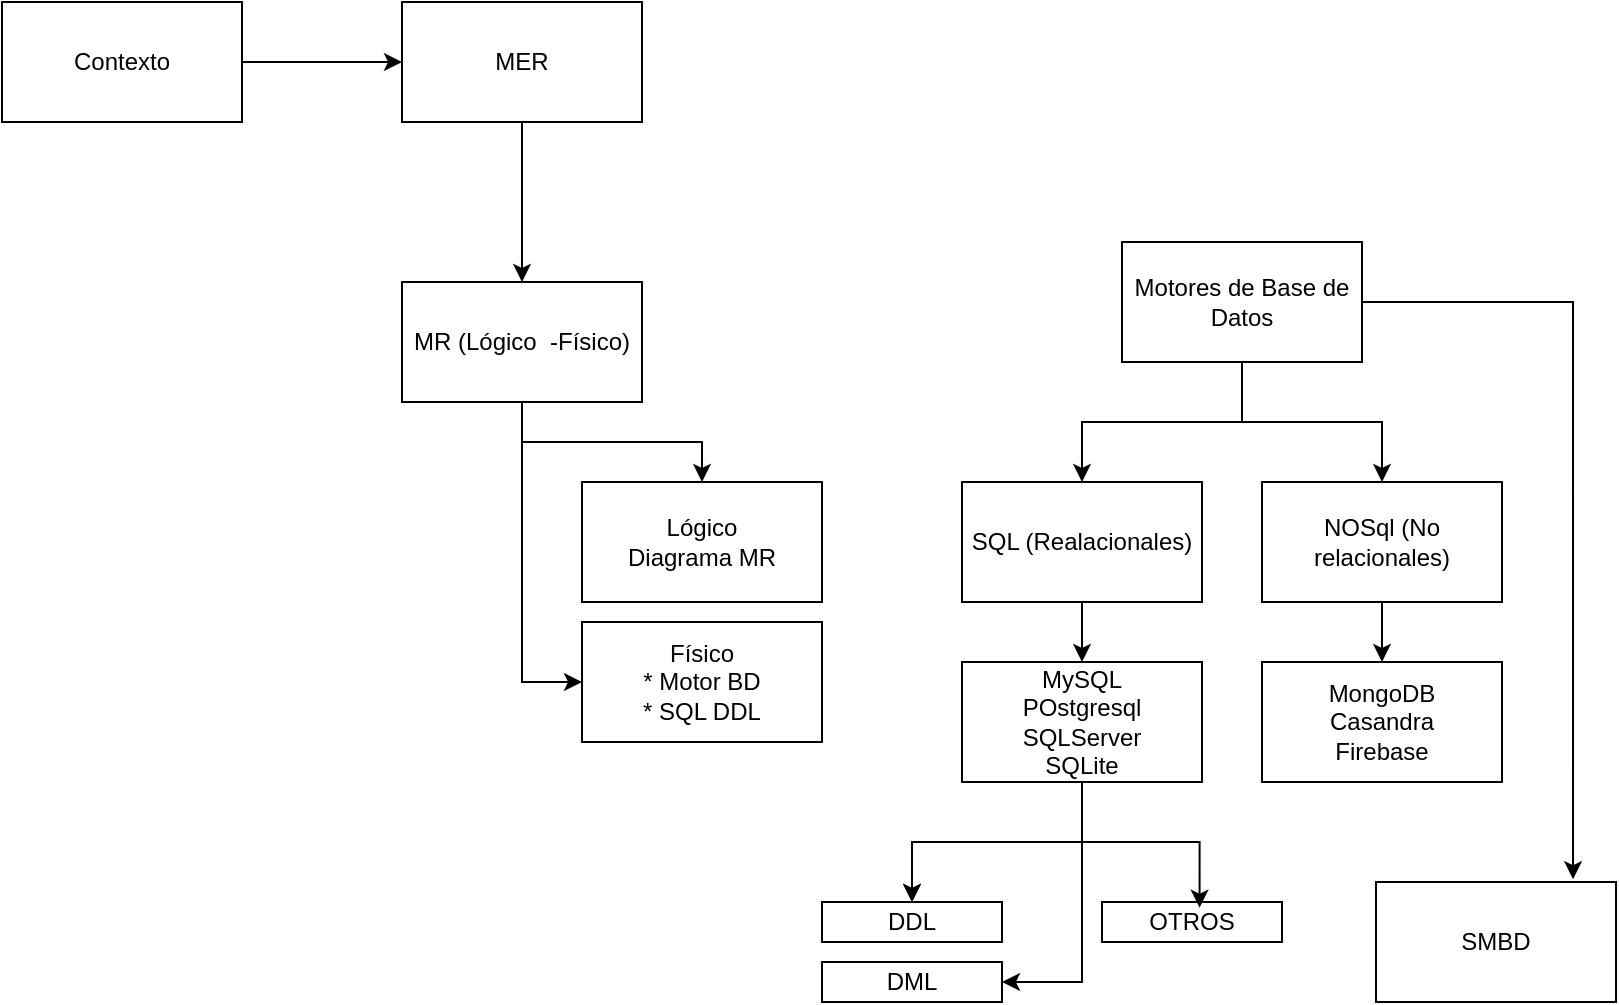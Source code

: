 <mxfile version="24.7.8">
  <diagram name="Página-1" id="pRVBDppDbSMvA8BhDvx7">
    <mxGraphModel dx="1050" dy="717" grid="1" gridSize="10" guides="1" tooltips="1" connect="1" arrows="1" fold="1" page="1" pageScale="1" pageWidth="827" pageHeight="1169" math="0" shadow="0">
      <root>
        <mxCell id="0" />
        <mxCell id="1" parent="0" />
        <mxCell id="s9DGU-QhAhirzHzRv_aX-3" value="" style="edgeStyle=orthogonalEdgeStyle;rounded=0;orthogonalLoop=1;jettySize=auto;html=1;" parent="1" source="s9DGU-QhAhirzHzRv_aX-1" target="s9DGU-QhAhirzHzRv_aX-2" edge="1">
          <mxGeometry relative="1" as="geometry" />
        </mxCell>
        <mxCell id="s9DGU-QhAhirzHzRv_aX-1" value="Contexto" style="rounded=0;whiteSpace=wrap;html=1;" parent="1" vertex="1">
          <mxGeometry x="20" y="60" width="120" height="60" as="geometry" />
        </mxCell>
        <mxCell id="s9DGU-QhAhirzHzRv_aX-5" value="" style="edgeStyle=orthogonalEdgeStyle;rounded=0;orthogonalLoop=1;jettySize=auto;html=1;" parent="1" source="s9DGU-QhAhirzHzRv_aX-2" target="s9DGU-QhAhirzHzRv_aX-4" edge="1">
          <mxGeometry relative="1" as="geometry" />
        </mxCell>
        <mxCell id="s9DGU-QhAhirzHzRv_aX-2" value="MER" style="whiteSpace=wrap;html=1;rounded=0;" parent="1" vertex="1">
          <mxGeometry x="220" y="60" width="120" height="60" as="geometry" />
        </mxCell>
        <mxCell id="s9DGU-QhAhirzHzRv_aX-7" value="" style="edgeStyle=orthogonalEdgeStyle;rounded=0;orthogonalLoop=1;jettySize=auto;html=1;" parent="1" source="s9DGU-QhAhirzHzRv_aX-4" target="s9DGU-QhAhirzHzRv_aX-6" edge="1">
          <mxGeometry relative="1" as="geometry" />
        </mxCell>
        <mxCell id="s9DGU-QhAhirzHzRv_aX-9" style="edgeStyle=orthogonalEdgeStyle;rounded=0;orthogonalLoop=1;jettySize=auto;html=1;entryX=0;entryY=0.5;entryDx=0;entryDy=0;" parent="1" source="s9DGU-QhAhirzHzRv_aX-4" target="s9DGU-QhAhirzHzRv_aX-8" edge="1">
          <mxGeometry relative="1" as="geometry" />
        </mxCell>
        <mxCell id="s9DGU-QhAhirzHzRv_aX-4" value="MR (Lógico&amp;nbsp; -Físico)" style="whiteSpace=wrap;html=1;rounded=0;" parent="1" vertex="1">
          <mxGeometry x="220" y="200" width="120" height="60" as="geometry" />
        </mxCell>
        <mxCell id="s9DGU-QhAhirzHzRv_aX-6" value="&lt;div&gt;Lógico&lt;/div&gt;Diagrama MR" style="whiteSpace=wrap;html=1;rounded=0;" parent="1" vertex="1">
          <mxGeometry x="310" y="300" width="120" height="60" as="geometry" />
        </mxCell>
        <mxCell id="s9DGU-QhAhirzHzRv_aX-8" value="&lt;div&gt;Físico&lt;/div&gt;* Motor BD&lt;div&gt;* SQL DDL&lt;/div&gt;" style="whiteSpace=wrap;html=1;rounded=0;" parent="1" vertex="1">
          <mxGeometry x="310" y="370" width="120" height="60" as="geometry" />
        </mxCell>
        <mxCell id="s9DGU-QhAhirzHzRv_aX-12" value="" style="edgeStyle=orthogonalEdgeStyle;rounded=0;orthogonalLoop=1;jettySize=auto;html=1;" parent="1" source="s9DGU-QhAhirzHzRv_aX-10" target="s9DGU-QhAhirzHzRv_aX-11" edge="1">
          <mxGeometry relative="1" as="geometry" />
        </mxCell>
        <mxCell id="s9DGU-QhAhirzHzRv_aX-14" style="edgeStyle=orthogonalEdgeStyle;rounded=0;orthogonalLoop=1;jettySize=auto;html=1;entryX=0.5;entryY=0;entryDx=0;entryDy=0;" parent="1" source="s9DGU-QhAhirzHzRv_aX-10" target="s9DGU-QhAhirzHzRv_aX-13" edge="1">
          <mxGeometry relative="1" as="geometry" />
        </mxCell>
        <mxCell id="s9DGU-QhAhirzHzRv_aX-27" style="edgeStyle=orthogonalEdgeStyle;rounded=0;orthogonalLoop=1;jettySize=auto;html=1;entryX=0.821;entryY=-0.023;entryDx=0;entryDy=0;entryPerimeter=0;" parent="1" source="s9DGU-QhAhirzHzRv_aX-10" target="s9DGU-QhAhirzHzRv_aX-28" edge="1">
          <mxGeometry relative="1" as="geometry">
            <mxPoint x="810" y="540" as="targetPoint" />
          </mxGeometry>
        </mxCell>
        <mxCell id="s9DGU-QhAhirzHzRv_aX-10" value="Motores de Base de Datos" style="whiteSpace=wrap;html=1;rounded=0;" parent="1" vertex="1">
          <mxGeometry x="580" y="180" width="120" height="60" as="geometry" />
        </mxCell>
        <mxCell id="s9DGU-QhAhirzHzRv_aX-16" style="edgeStyle=orthogonalEdgeStyle;rounded=0;orthogonalLoop=1;jettySize=auto;html=1;entryX=0.5;entryY=0;entryDx=0;entryDy=0;" parent="1" source="s9DGU-QhAhirzHzRv_aX-11" target="s9DGU-QhAhirzHzRv_aX-15" edge="1">
          <mxGeometry relative="1" as="geometry" />
        </mxCell>
        <mxCell id="s9DGU-QhAhirzHzRv_aX-11" value="SQL (Realacionales)" style="whiteSpace=wrap;html=1;rounded=0;" parent="1" vertex="1">
          <mxGeometry x="500" y="300" width="120" height="60" as="geometry" />
        </mxCell>
        <mxCell id="s9DGU-QhAhirzHzRv_aX-18" style="edgeStyle=orthogonalEdgeStyle;rounded=0;orthogonalLoop=1;jettySize=auto;html=1;entryX=0.5;entryY=0;entryDx=0;entryDy=0;" parent="1" source="s9DGU-QhAhirzHzRv_aX-13" target="s9DGU-QhAhirzHzRv_aX-17" edge="1">
          <mxGeometry relative="1" as="geometry" />
        </mxCell>
        <mxCell id="s9DGU-QhAhirzHzRv_aX-13" value="NOSql (No relacionales)" style="whiteSpace=wrap;html=1;rounded=0;" parent="1" vertex="1">
          <mxGeometry x="650" y="300" width="120" height="60" as="geometry" />
        </mxCell>
        <mxCell id="s9DGU-QhAhirzHzRv_aX-21" value="" style="edgeStyle=orthogonalEdgeStyle;rounded=0;orthogonalLoop=1;jettySize=auto;html=1;" parent="1" source="s9DGU-QhAhirzHzRv_aX-15" target="s9DGU-QhAhirzHzRv_aX-20" edge="1">
          <mxGeometry relative="1" as="geometry" />
        </mxCell>
        <mxCell id="s9DGU-QhAhirzHzRv_aX-22" value="" style="edgeStyle=orthogonalEdgeStyle;rounded=0;orthogonalLoop=1;jettySize=auto;html=1;" parent="1" source="s9DGU-QhAhirzHzRv_aX-15" target="s9DGU-QhAhirzHzRv_aX-20" edge="1">
          <mxGeometry relative="1" as="geometry" />
        </mxCell>
        <mxCell id="s9DGU-QhAhirzHzRv_aX-24" style="edgeStyle=orthogonalEdgeStyle;rounded=0;orthogonalLoop=1;jettySize=auto;html=1;entryX=1;entryY=0.5;entryDx=0;entryDy=0;" parent="1" source="s9DGU-QhAhirzHzRv_aX-15" target="s9DGU-QhAhirzHzRv_aX-23" edge="1">
          <mxGeometry relative="1" as="geometry" />
        </mxCell>
        <mxCell id="s9DGU-QhAhirzHzRv_aX-15" value="&lt;div&gt;MySQL&lt;/div&gt;&lt;div&gt;POstgresql&lt;/div&gt;&lt;div&gt;SQLServer&lt;/div&gt;&lt;div&gt;SQLite&lt;/div&gt;" style="whiteSpace=wrap;html=1;rounded=0;" parent="1" vertex="1">
          <mxGeometry x="500" y="390" width="120" height="60" as="geometry" />
        </mxCell>
        <mxCell id="s9DGU-QhAhirzHzRv_aX-17" value="MongoDB&lt;div&gt;Casandra&lt;/div&gt;&lt;div&gt;Firebase&lt;/div&gt;" style="whiteSpace=wrap;html=1;rounded=0;" parent="1" vertex="1">
          <mxGeometry x="650" y="390" width="120" height="60" as="geometry" />
        </mxCell>
        <mxCell id="s9DGU-QhAhirzHzRv_aX-20" value="DDL" style="whiteSpace=wrap;html=1;rounded=0;" parent="1" vertex="1">
          <mxGeometry x="430" y="510" width="90" height="20" as="geometry" />
        </mxCell>
        <mxCell id="s9DGU-QhAhirzHzRv_aX-23" value="DML" style="whiteSpace=wrap;html=1;rounded=0;" parent="1" vertex="1">
          <mxGeometry x="430" y="540" width="90" height="20" as="geometry" />
        </mxCell>
        <mxCell id="s9DGU-QhAhirzHzRv_aX-25" value="OTROS" style="whiteSpace=wrap;html=1;rounded=0;" parent="1" vertex="1">
          <mxGeometry x="570" y="510" width="90" height="20" as="geometry" />
        </mxCell>
        <mxCell id="s9DGU-QhAhirzHzRv_aX-26" style="edgeStyle=orthogonalEdgeStyle;rounded=0;orthogonalLoop=1;jettySize=auto;html=1;entryX=0.542;entryY=0.141;entryDx=0;entryDy=0;entryPerimeter=0;" parent="1" source="s9DGU-QhAhirzHzRv_aX-15" target="s9DGU-QhAhirzHzRv_aX-25" edge="1">
          <mxGeometry relative="1" as="geometry" />
        </mxCell>
        <mxCell id="s9DGU-QhAhirzHzRv_aX-28" value="SMBD" style="whiteSpace=wrap;html=1;rounded=0;" parent="1" vertex="1">
          <mxGeometry x="707" y="500" width="120" height="60" as="geometry" />
        </mxCell>
      </root>
    </mxGraphModel>
  </diagram>
</mxfile>

